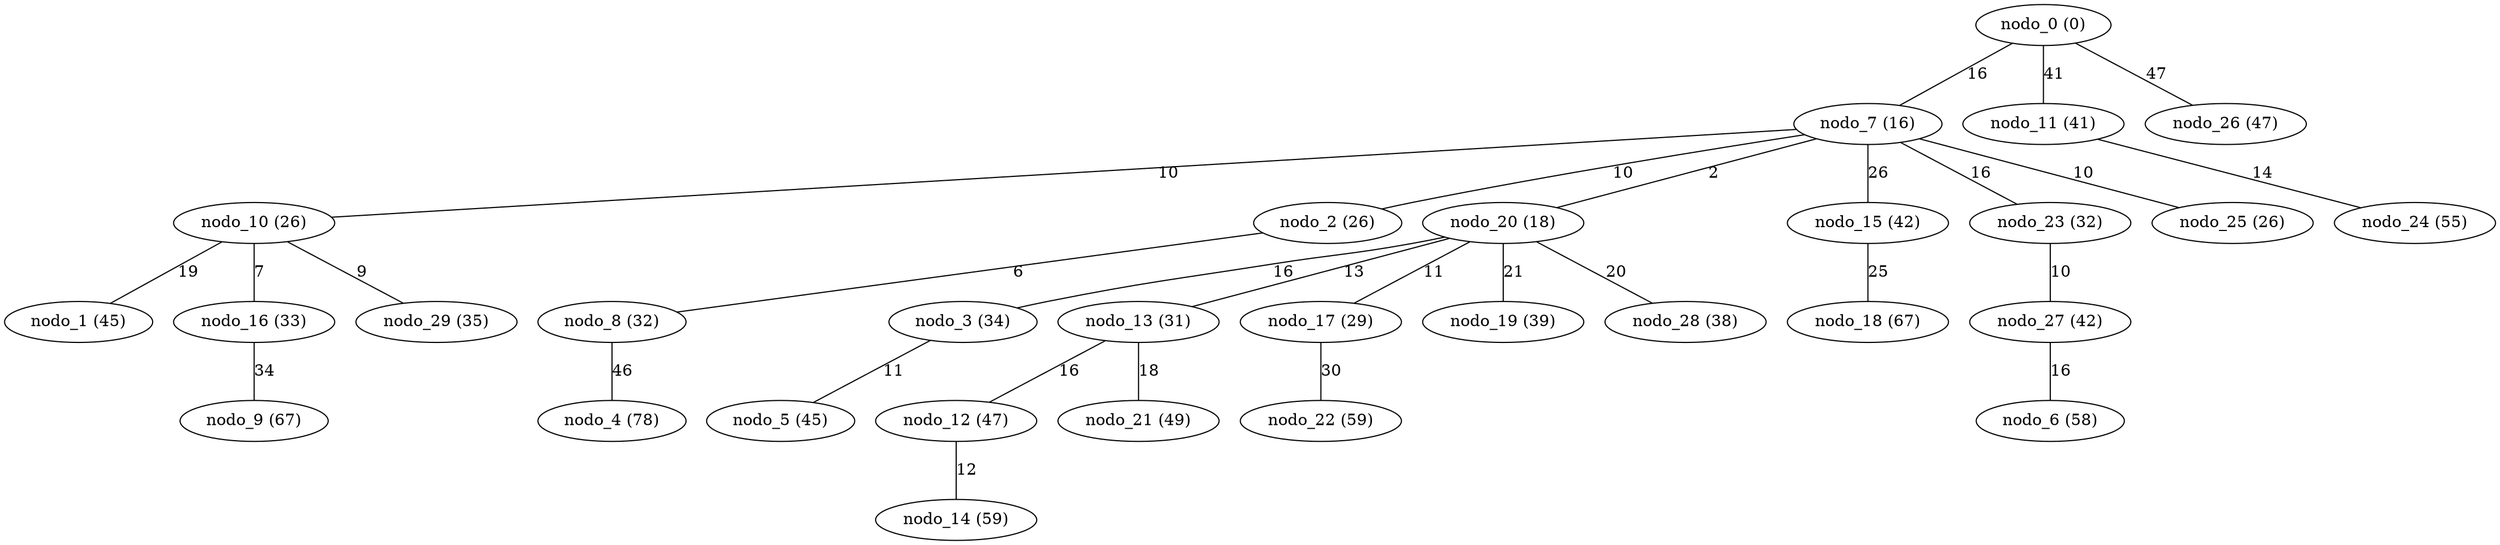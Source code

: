 graph gen_erdos_ren_30_dijkstra {
 "nodo_10 (26)" -- "nodo_1 (45)" [label=19 weight=19]
 "nodo_7 (16)" -- "nodo_2 (26)" [label=10 weight=10]
 "nodo_20 (18)" -- "nodo_3 (34)" [label=16 weight=16]
 "nodo_8 (32)" -- "nodo_4 (78)" [label=46 weight=46]
 "nodo_3 (34)" -- "nodo_5 (45)" [label=11 weight=11]
 "nodo_27 (42)" -- "nodo_6 (58)" [label=16 weight=16]
 "nodo_0 (0)" -- "nodo_7 (16)" [label=16 weight=16]
 "nodo_2 (26)" -- "nodo_8 (32)" [label=6 weight=6]
 "nodo_16 (33)" -- "nodo_9 (67)" [label=34 weight=34]
 "nodo_7 (16)" -- "nodo_10 (26)" [label=10 weight=10]
 "nodo_0 (0)" -- "nodo_11 (41)" [label=41 weight=41]
 "nodo_13 (31)" -- "nodo_12 (47)" [label=16 weight=16]
 "nodo_20 (18)" -- "nodo_13 (31)" [label=13 weight=13]
 "nodo_12 (47)" -- "nodo_14 (59)" [label=12 weight=12]
 "nodo_7 (16)" -- "nodo_15 (42)" [label=26 weight=26]
 "nodo_10 (26)" -- "nodo_16 (33)" [label=7 weight=7]
 "nodo_20 (18)" -- "nodo_17 (29)" [label=11 weight=11]
 "nodo_15 (42)" -- "nodo_18 (67)" [label=25 weight=25]
 "nodo_20 (18)" -- "nodo_19 (39)" [label=21 weight=21]
 "nodo_7 (16)" -- "nodo_20 (18)" [label=2 weight=2]
 "nodo_13 (31)" -- "nodo_21 (49)" [label=18 weight=18]
 "nodo_17 (29)" -- "nodo_22 (59)" [label=30 weight=30]
 "nodo_7 (16)" -- "nodo_23 (32)" [label=16 weight=16]
 "nodo_11 (41)" -- "nodo_24 (55)" [label=14 weight=14]
 "nodo_7 (16)" -- "nodo_25 (26)" [label=10 weight=10]
 "nodo_0 (0)" -- "nodo_26 (47)" [label=47 weight=47]
 "nodo_23 (32)" -- "nodo_27 (42)" [label=10 weight=10]
 "nodo_20 (18)" -- "nodo_28 (38)" [label=20 weight=20]
 "nodo_10 (26)" -- "nodo_29 (35)" [label=9 weight=9]
}